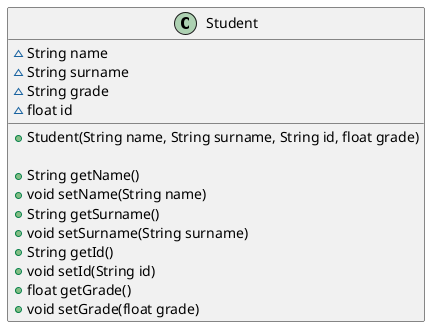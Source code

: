@startuml
class Student{
~ String name
~ String surname
~ String grade
~ float id

+ Student(String name, String surname, String id, float grade)

+ String getName()
+ void setName(String name)
+ String getSurname()
+ void setSurname(String surname)
+ String getId()
+ void setId(String id)
+ float getGrade()
+ void setGrade(float grade)
}
@enduml